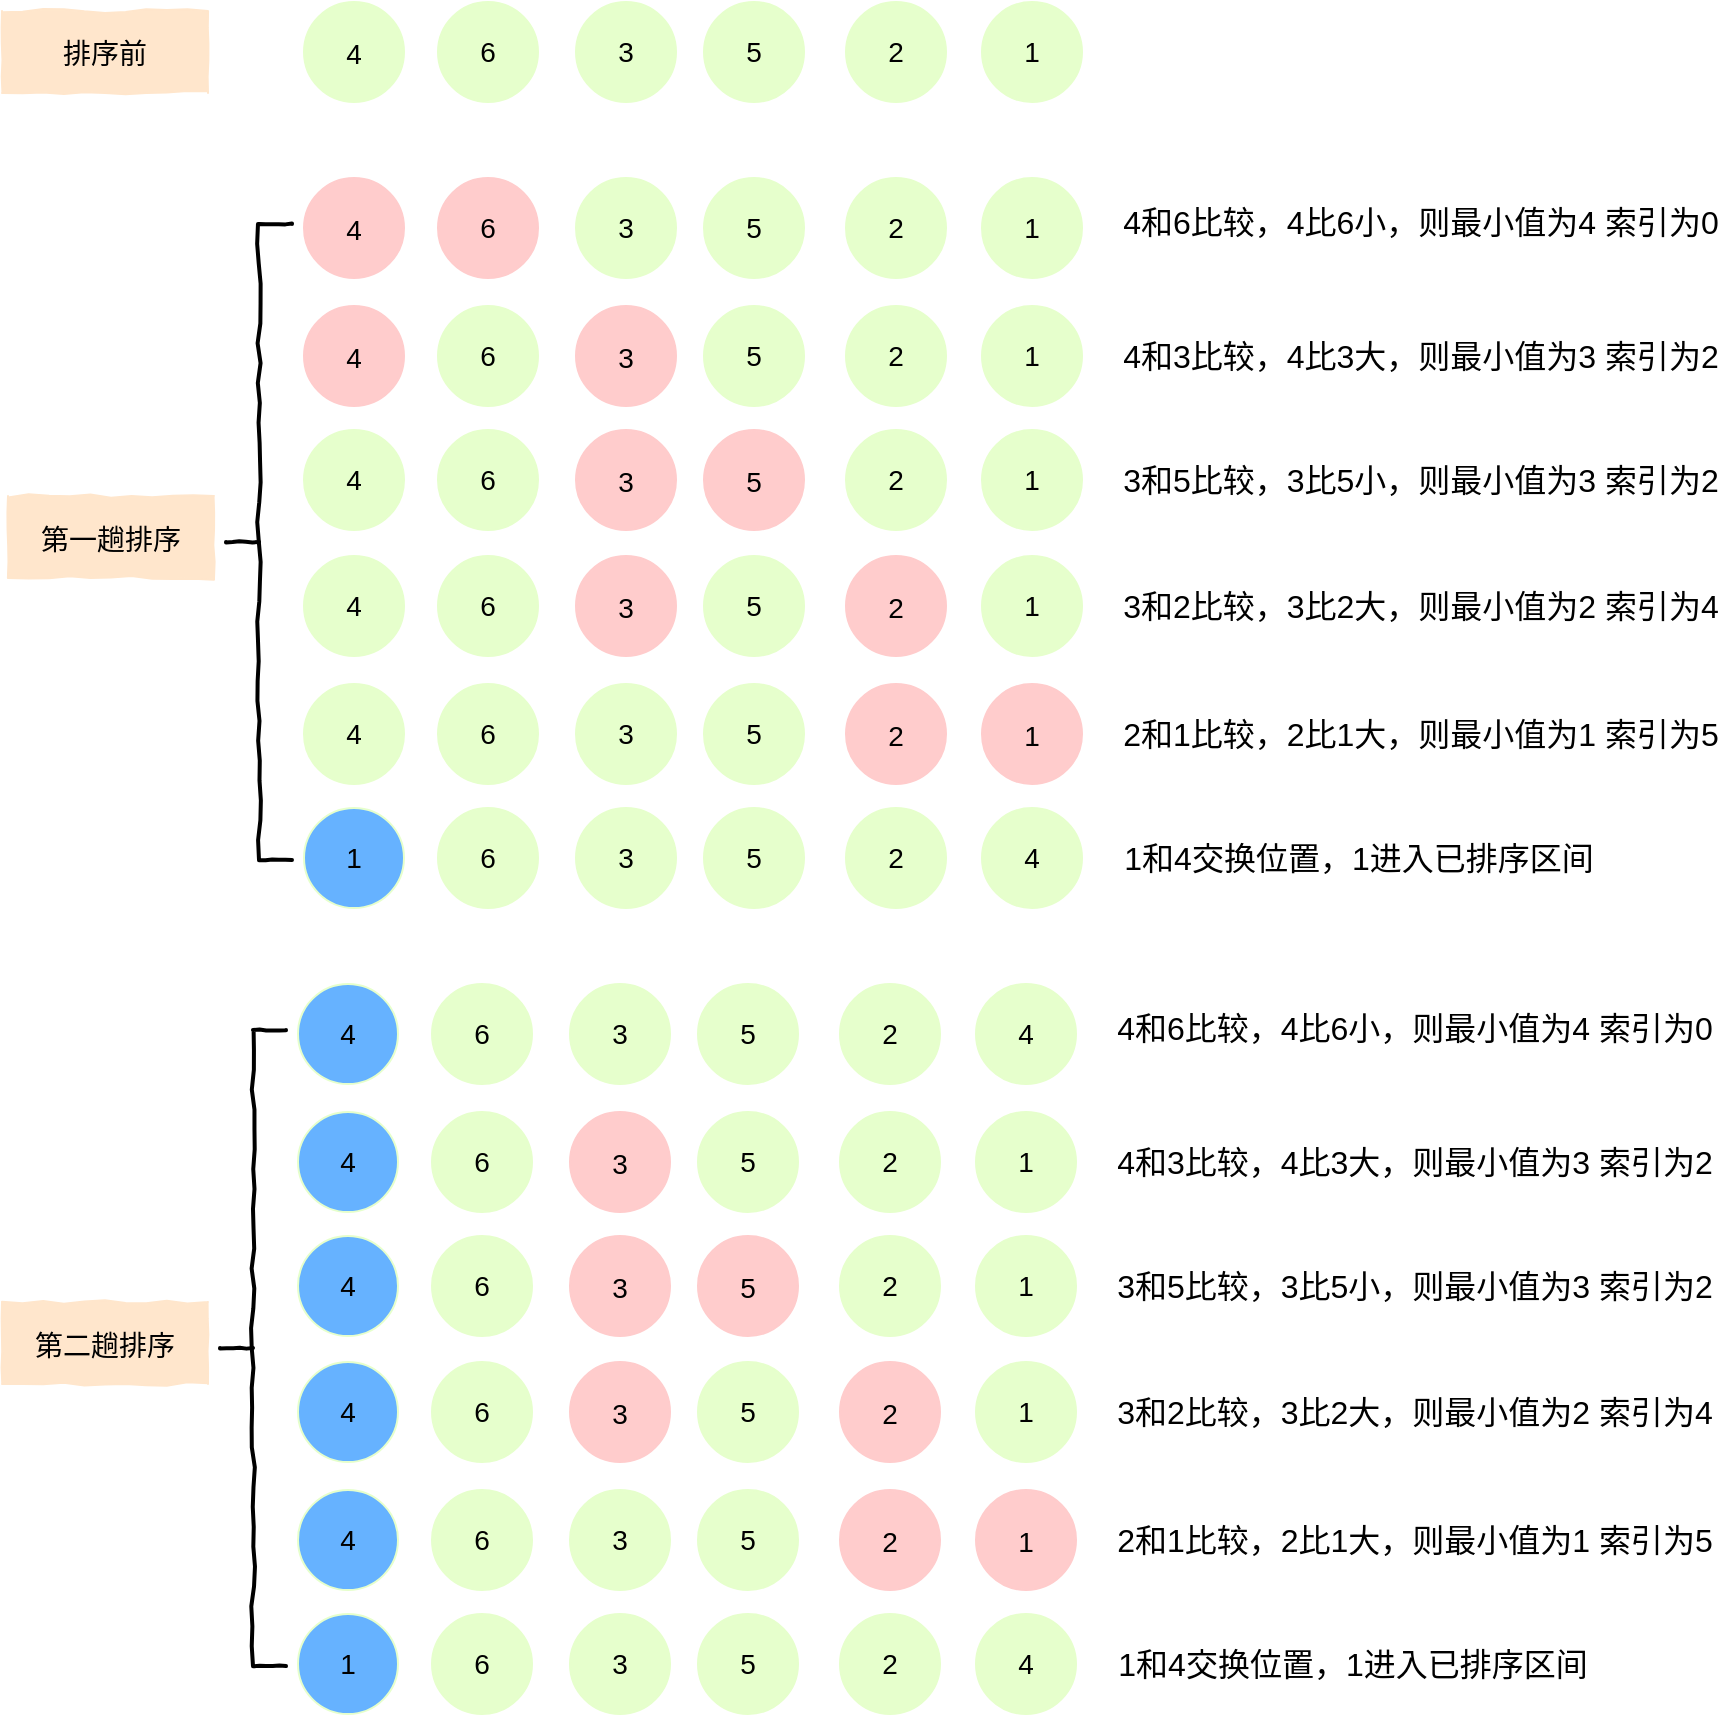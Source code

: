 <mxfile version="14.0.4" type="github">
  <diagram id="QkxlJOI7-UR3o_yPASxC" name="Page-1">
    <mxGraphModel dx="946" dy="547" grid="0" gridSize="10" guides="1" tooltips="1" connect="1" arrows="1" fold="1" page="1" pageScale="1" pageWidth="1169" pageHeight="1654" math="0" shadow="0">
      <root>
        <mxCell id="0" />
        <mxCell id="1" parent="0" />
        <mxCell id="4P8ZspTkv_Gmz2H3YIIO-1" value="&lt;font style=&quot;font-size: 14px&quot;&gt;4&lt;/font&gt;" style="ellipse;whiteSpace=wrap;html=1;aspect=fixed;fillColor=#E6FFCC;strokeColor=#E6FFCC;fontSize=16;" parent="1" vertex="1">
          <mxGeometry x="267" y="105" width="50" height="50" as="geometry" />
        </mxCell>
        <mxCell id="4P8ZspTkv_Gmz2H3YIIO-6" value="&lt;font style=&quot;font-size: 14px&quot;&gt;排序前&lt;/font&gt;" style="rounded=0;whiteSpace=wrap;html=1;shadow=0;glass=0;comic=1;sketch=0;fillColor=#ffe6cc;fontSize=16;strokeColor=#FFE6CC;" parent="1" vertex="1">
          <mxGeometry x="116" y="109.5" width="103" height="41" as="geometry" />
        </mxCell>
        <mxCell id="4P8ZspTkv_Gmz2H3YIIO-7" value="&lt;font style=&quot;font-size: 14px&quot;&gt;6&lt;/font&gt;" style="ellipse;whiteSpace=wrap;html=1;aspect=fixed;fillColor=#E6FFCC;strokeColor=#E6FFCC;" parent="1" vertex="1">
          <mxGeometry x="334" y="105" width="50" height="50" as="geometry" />
        </mxCell>
        <mxCell id="4P8ZspTkv_Gmz2H3YIIO-8" value="&lt;font style=&quot;font-size: 14px&quot;&gt;3&lt;/font&gt;" style="ellipse;whiteSpace=wrap;html=1;aspect=fixed;fillColor=#E6FFCC;strokeColor=#E6FFCC;" parent="1" vertex="1">
          <mxGeometry x="403" y="105" width="50" height="50" as="geometry" />
        </mxCell>
        <mxCell id="4P8ZspTkv_Gmz2H3YIIO-9" value="&lt;font style=&quot;font-size: 14px&quot;&gt;5&lt;/font&gt;" style="ellipse;whiteSpace=wrap;html=1;aspect=fixed;fillColor=#E6FFCC;strokeColor=#E6FFCC;" parent="1" vertex="1">
          <mxGeometry x="467" y="105" width="50" height="50" as="geometry" />
        </mxCell>
        <mxCell id="4P8ZspTkv_Gmz2H3YIIO-10" value="&lt;font style=&quot;font-size: 14px&quot;&gt;2&lt;/font&gt;" style="ellipse;whiteSpace=wrap;html=1;aspect=fixed;fillColor=#E6FFCC;strokeColor=#E6FFCC;" parent="1" vertex="1">
          <mxGeometry x="538" y="105" width="50" height="50" as="geometry" />
        </mxCell>
        <mxCell id="4P8ZspTkv_Gmz2H3YIIO-11" value="&lt;font style=&quot;font-size: 14px&quot;&gt;1&lt;/font&gt;" style="ellipse;whiteSpace=wrap;html=1;aspect=fixed;fillColor=#E6FFCC;strokeColor=#E6FFCC;" parent="1" vertex="1">
          <mxGeometry x="606" y="105" width="50" height="50" as="geometry" />
        </mxCell>
        <mxCell id="4P8ZspTkv_Gmz2H3YIIO-12" value="&lt;font style=&quot;font-size: 14px&quot;&gt;第一趟排序&lt;/font&gt;" style="rounded=0;whiteSpace=wrap;html=1;shadow=0;glass=0;comic=1;sketch=0;fillColor=#ffe6cc;fontSize=16;strokeColor=#FFE6CC;" parent="1" vertex="1">
          <mxGeometry x="119" y="352" width="103" height="41" as="geometry" />
        </mxCell>
        <mxCell id="4P8ZspTkv_Gmz2H3YIIO-13" value="" style="strokeWidth=2;html=1;shape=mxgraph.flowchart.annotation_2;align=left;labelPosition=right;pointerEvents=1;rounded=0;shadow=0;glass=0;comic=1;sketch=0;fillColor=none;" parent="1" vertex="1">
          <mxGeometry x="228" y="216" width="33" height="318" as="geometry" />
        </mxCell>
        <mxCell id="4P8ZspTkv_Gmz2H3YIIO-28" value="&lt;font style=&quot;font-size: 14px&quot;&gt;4&lt;/font&gt;" style="ellipse;whiteSpace=wrap;html=1;aspect=fixed;fontSize=16;fillColor=#ffcccc;strokeColor=#ffcccc;" parent="1" vertex="1">
          <mxGeometry x="267" y="193" width="50" height="50" as="geometry" />
        </mxCell>
        <mxCell id="4P8ZspTkv_Gmz2H3YIIO-29" value="&lt;font style=&quot;font-size: 14px&quot;&gt;6&lt;/font&gt;" style="ellipse;whiteSpace=wrap;html=1;aspect=fixed;fillColor=#FFCCCC;strokeColor=#FFCCCC;" parent="1" vertex="1">
          <mxGeometry x="334" y="193" width="50" height="50" as="geometry" />
        </mxCell>
        <mxCell id="4P8ZspTkv_Gmz2H3YIIO-30" value="&lt;font style=&quot;font-size: 14px&quot;&gt;3&lt;/font&gt;" style="ellipse;whiteSpace=wrap;html=1;aspect=fixed;fillColor=#E6FFCC;strokeColor=#E6FFCC;" parent="1" vertex="1">
          <mxGeometry x="403" y="193" width="50" height="50" as="geometry" />
        </mxCell>
        <mxCell id="4P8ZspTkv_Gmz2H3YIIO-31" value="&lt;font style=&quot;font-size: 14px&quot;&gt;5&lt;/font&gt;" style="ellipse;whiteSpace=wrap;html=1;aspect=fixed;fillColor=#E6FFCC;strokeColor=#E6FFCC;" parent="1" vertex="1">
          <mxGeometry x="467" y="193" width="50" height="50" as="geometry" />
        </mxCell>
        <mxCell id="4P8ZspTkv_Gmz2H3YIIO-32" value="&lt;font style=&quot;font-size: 14px&quot;&gt;2&lt;/font&gt;" style="ellipse;whiteSpace=wrap;html=1;aspect=fixed;fillColor=#E6FFCC;strokeColor=#E6FFCC;" parent="1" vertex="1">
          <mxGeometry x="538" y="193" width="50" height="50" as="geometry" />
        </mxCell>
        <mxCell id="4P8ZspTkv_Gmz2H3YIIO-33" value="&lt;font style=&quot;font-size: 14px&quot;&gt;1&lt;/font&gt;" style="ellipse;whiteSpace=wrap;html=1;aspect=fixed;fillColor=#E6FFCC;strokeColor=#E6FFCC;" parent="1" vertex="1">
          <mxGeometry x="606" y="193" width="50" height="50" as="geometry" />
        </mxCell>
        <mxCell id="kYFyeKSLu4O1qQirNEOv-2" value="4和6比较，4比6小，则最小值为4 索引为0" style="text;html=1;resizable=0;autosize=1;align=center;verticalAlign=middle;points=[];fillColor=none;strokeColor=none;rounded=0;fontSize=16;" vertex="1" parent="1">
          <mxGeometry x="671" y="203" width="308" height="23" as="geometry" />
        </mxCell>
        <mxCell id="kYFyeKSLu4O1qQirNEOv-3" value="&lt;font style=&quot;font-size: 14px&quot;&gt;4&lt;/font&gt;" style="ellipse;whiteSpace=wrap;html=1;aspect=fixed;fontSize=16;fillColor=#ffcccc;strokeColor=#ffcccc;" vertex="1" parent="1">
          <mxGeometry x="267" y="257" width="50" height="50" as="geometry" />
        </mxCell>
        <mxCell id="kYFyeKSLu4O1qQirNEOv-4" value="&lt;font style=&quot;font-size: 14px&quot;&gt;6&lt;/font&gt;" style="ellipse;whiteSpace=wrap;html=1;aspect=fixed;fillColor=#E6FFCC;strokeColor=#E6FFCC;" vertex="1" parent="1">
          <mxGeometry x="334" y="257" width="50" height="50" as="geometry" />
        </mxCell>
        <mxCell id="kYFyeKSLu4O1qQirNEOv-5" value="&lt;font style=&quot;font-size: 14px&quot;&gt;3&lt;/font&gt;" style="ellipse;whiteSpace=wrap;html=1;aspect=fixed;fillColor=#ffcccc;strokeColor=#ffcccc;fontSize=16;" vertex="1" parent="1">
          <mxGeometry x="403" y="257" width="50" height="50" as="geometry" />
        </mxCell>
        <mxCell id="kYFyeKSLu4O1qQirNEOv-6" value="&lt;font style=&quot;font-size: 14px&quot;&gt;5&lt;/font&gt;" style="ellipse;whiteSpace=wrap;html=1;aspect=fixed;fillColor=#E6FFCC;strokeColor=#E6FFCC;" vertex="1" parent="1">
          <mxGeometry x="467" y="257" width="50" height="50" as="geometry" />
        </mxCell>
        <mxCell id="kYFyeKSLu4O1qQirNEOv-7" value="&lt;font style=&quot;font-size: 14px&quot;&gt;2&lt;/font&gt;" style="ellipse;whiteSpace=wrap;html=1;aspect=fixed;fillColor=#E6FFCC;strokeColor=#E6FFCC;" vertex="1" parent="1">
          <mxGeometry x="538" y="257" width="50" height="50" as="geometry" />
        </mxCell>
        <mxCell id="kYFyeKSLu4O1qQirNEOv-8" value="&lt;font style=&quot;font-size: 14px&quot;&gt;1&lt;/font&gt;" style="ellipse;whiteSpace=wrap;html=1;aspect=fixed;fillColor=#E6FFCC;strokeColor=#E6FFCC;" vertex="1" parent="1">
          <mxGeometry x="606" y="257" width="50" height="50" as="geometry" />
        </mxCell>
        <mxCell id="kYFyeKSLu4O1qQirNEOv-9" value="4和3比较，4比3大，则最小值为3 索引为2" style="text;html=1;resizable=0;autosize=1;align=center;verticalAlign=middle;points=[];fillColor=none;strokeColor=none;rounded=0;fontSize=16;" vertex="1" parent="1">
          <mxGeometry x="671" y="270.5" width="308" height="23" as="geometry" />
        </mxCell>
        <mxCell id="kYFyeKSLu4O1qQirNEOv-10" value="&lt;font style=&quot;font-size: 14px&quot;&gt;4&lt;/font&gt;" style="ellipse;whiteSpace=wrap;html=1;aspect=fixed;fontSize=12;fillColor=#E6FFCC;strokeColor=#E6FFCC;" vertex="1" parent="1">
          <mxGeometry x="267" y="319" width="50" height="50" as="geometry" />
        </mxCell>
        <mxCell id="kYFyeKSLu4O1qQirNEOv-11" value="&lt;font style=&quot;font-size: 14px&quot;&gt;6&lt;/font&gt;" style="ellipse;whiteSpace=wrap;html=1;aspect=fixed;fillColor=#E6FFCC;strokeColor=#E6FFCC;" vertex="1" parent="1">
          <mxGeometry x="334" y="319" width="50" height="50" as="geometry" />
        </mxCell>
        <mxCell id="kYFyeKSLu4O1qQirNEOv-12" value="&lt;font style=&quot;font-size: 14px&quot;&gt;3&lt;/font&gt;" style="ellipse;whiteSpace=wrap;html=1;aspect=fixed;fillColor=#ffcccc;strokeColor=#ffcccc;fontSize=16;" vertex="1" parent="1">
          <mxGeometry x="403" y="319" width="50" height="50" as="geometry" />
        </mxCell>
        <mxCell id="kYFyeKSLu4O1qQirNEOv-13" value="&lt;font style=&quot;font-size: 14px&quot;&gt;5&lt;/font&gt;" style="ellipse;whiteSpace=wrap;html=1;aspect=fixed;fillColor=#ffcccc;strokeColor=#ffcccc;fontSize=16;" vertex="1" parent="1">
          <mxGeometry x="467" y="319" width="50" height="50" as="geometry" />
        </mxCell>
        <mxCell id="kYFyeKSLu4O1qQirNEOv-14" value="&lt;font style=&quot;font-size: 14px&quot;&gt;2&lt;/font&gt;" style="ellipse;whiteSpace=wrap;html=1;aspect=fixed;fillColor=#E6FFCC;strokeColor=#E6FFCC;" vertex="1" parent="1">
          <mxGeometry x="538" y="319" width="50" height="50" as="geometry" />
        </mxCell>
        <mxCell id="kYFyeKSLu4O1qQirNEOv-15" value="&lt;font style=&quot;font-size: 14px&quot;&gt;1&lt;/font&gt;" style="ellipse;whiteSpace=wrap;html=1;aspect=fixed;fillColor=#E6FFCC;strokeColor=#E6FFCC;" vertex="1" parent="1">
          <mxGeometry x="606" y="319" width="50" height="50" as="geometry" />
        </mxCell>
        <mxCell id="kYFyeKSLu4O1qQirNEOv-16" value="3和5比较，3比5小，则最小值为3 索引为2" style="text;html=1;resizable=0;autosize=1;align=center;verticalAlign=middle;points=[];fillColor=none;strokeColor=none;rounded=0;fontSize=16;" vertex="1" parent="1">
          <mxGeometry x="671" y="332.5" width="308" height="23" as="geometry" />
        </mxCell>
        <mxCell id="kYFyeKSLu4O1qQirNEOv-17" value="&lt;font style=&quot;font-size: 14px&quot;&gt;4&lt;/font&gt;" style="ellipse;whiteSpace=wrap;html=1;aspect=fixed;fontSize=12;fillColor=#E6FFCC;strokeColor=#E6FFCC;" vertex="1" parent="1">
          <mxGeometry x="267" y="382" width="50" height="50" as="geometry" />
        </mxCell>
        <mxCell id="kYFyeKSLu4O1qQirNEOv-18" value="&lt;font style=&quot;font-size: 14px&quot;&gt;6&lt;/font&gt;" style="ellipse;whiteSpace=wrap;html=1;aspect=fixed;fillColor=#E6FFCC;strokeColor=#E6FFCC;" vertex="1" parent="1">
          <mxGeometry x="334" y="382" width="50" height="50" as="geometry" />
        </mxCell>
        <mxCell id="kYFyeKSLu4O1qQirNEOv-19" value="&lt;font style=&quot;font-size: 14px&quot;&gt;3&lt;/font&gt;" style="ellipse;whiteSpace=wrap;html=1;aspect=fixed;fillColor=#ffcccc;strokeColor=#ffcccc;fontSize=16;" vertex="1" parent="1">
          <mxGeometry x="403" y="382" width="50" height="50" as="geometry" />
        </mxCell>
        <mxCell id="kYFyeKSLu4O1qQirNEOv-20" value="&lt;font style=&quot;font-size: 14px&quot;&gt;5&lt;/font&gt;" style="ellipse;whiteSpace=wrap;html=1;aspect=fixed;fillColor=#E6FFCC;strokeColor=#E6FFCC;fontSize=12;" vertex="1" parent="1">
          <mxGeometry x="467" y="382" width="50" height="50" as="geometry" />
        </mxCell>
        <mxCell id="kYFyeKSLu4O1qQirNEOv-21" value="&lt;font style=&quot;font-size: 14px&quot;&gt;2&lt;/font&gt;" style="ellipse;whiteSpace=wrap;html=1;aspect=fixed;fillColor=#ffcccc;strokeColor=#ffcccc;fontSize=16;" vertex="1" parent="1">
          <mxGeometry x="538" y="382" width="50" height="50" as="geometry" />
        </mxCell>
        <mxCell id="kYFyeKSLu4O1qQirNEOv-22" value="&lt;font style=&quot;font-size: 14px&quot;&gt;1&lt;/font&gt;" style="ellipse;whiteSpace=wrap;html=1;aspect=fixed;fillColor=#E6FFCC;strokeColor=#E6FFCC;" vertex="1" parent="1">
          <mxGeometry x="606" y="382" width="50" height="50" as="geometry" />
        </mxCell>
        <mxCell id="kYFyeKSLu4O1qQirNEOv-23" value="3和2比较，3比2大，则最小值为2 索引为4" style="text;html=1;resizable=0;autosize=1;align=center;verticalAlign=middle;points=[];fillColor=none;strokeColor=none;rounded=0;fontSize=16;" vertex="1" parent="1">
          <mxGeometry x="671" y="395.5" width="308" height="23" as="geometry" />
        </mxCell>
        <mxCell id="kYFyeKSLu4O1qQirNEOv-25" value="&lt;font style=&quot;font-size: 14px&quot;&gt;4&lt;/font&gt;" style="ellipse;whiteSpace=wrap;html=1;aspect=fixed;fontSize=12;fillColor=#E6FFCC;strokeColor=#E6FFCC;" vertex="1" parent="1">
          <mxGeometry x="267" y="446" width="50" height="50" as="geometry" />
        </mxCell>
        <mxCell id="kYFyeKSLu4O1qQirNEOv-26" value="&lt;font style=&quot;font-size: 14px&quot;&gt;3&lt;/font&gt;" style="ellipse;whiteSpace=wrap;html=1;aspect=fixed;fillColor=#E6FFCC;strokeColor=#E6FFCC;fontSize=12;" vertex="1" parent="1">
          <mxGeometry x="403" y="446" width="50" height="50" as="geometry" />
        </mxCell>
        <mxCell id="kYFyeKSLu4O1qQirNEOv-27" value="&lt;font style=&quot;font-size: 14px&quot;&gt;5&lt;/font&gt;" style="ellipse;whiteSpace=wrap;html=1;aspect=fixed;fillColor=#E6FFCC;strokeColor=#E6FFCC;fontSize=12;" vertex="1" parent="1">
          <mxGeometry x="467" y="446" width="50" height="50" as="geometry" />
        </mxCell>
        <mxCell id="kYFyeKSLu4O1qQirNEOv-28" value="&lt;font style=&quot;font-size: 14px&quot;&gt;2&lt;/font&gt;" style="ellipse;whiteSpace=wrap;html=1;aspect=fixed;fillColor=#ffcccc;strokeColor=#ffcccc;fontSize=16;" vertex="1" parent="1">
          <mxGeometry x="538" y="446" width="50" height="50" as="geometry" />
        </mxCell>
        <mxCell id="kYFyeKSLu4O1qQirNEOv-29" value="&lt;font style=&quot;font-size: 14px&quot;&gt;1&lt;/font&gt;" style="ellipse;whiteSpace=wrap;html=1;aspect=fixed;fillColor=#ffcccc;strokeColor=#ffcccc;fontSize=16;" vertex="1" parent="1">
          <mxGeometry x="606" y="446" width="50" height="50" as="geometry" />
        </mxCell>
        <mxCell id="kYFyeKSLu4O1qQirNEOv-30" value="&lt;font style=&quot;font-size: 14px&quot;&gt;6&lt;/font&gt;" style="ellipse;whiteSpace=wrap;html=1;aspect=fixed;fillColor=#E6FFCC;strokeColor=#E6FFCC;" vertex="1" parent="1">
          <mxGeometry x="334" y="446" width="50" height="50" as="geometry" />
        </mxCell>
        <mxCell id="kYFyeKSLu4O1qQirNEOv-31" value="2和1比较，2比1大，则最小值为1 索引为5" style="text;html=1;resizable=0;autosize=1;align=center;verticalAlign=middle;points=[];fillColor=none;strokeColor=none;rounded=0;fontSize=16;" vertex="1" parent="1">
          <mxGeometry x="671" y="459.5" width="308" height="23" as="geometry" />
        </mxCell>
        <mxCell id="kYFyeKSLu4O1qQirNEOv-32" value="&lt;span style=&quot;font-size: 14px&quot;&gt;1&lt;/span&gt;" style="ellipse;whiteSpace=wrap;html=1;aspect=fixed;fontSize=12;strokeColor=#E6FFCC;fillColor=#66b2ff;" vertex="1" parent="1">
          <mxGeometry x="267" y="508" width="50" height="50" as="geometry" />
        </mxCell>
        <mxCell id="kYFyeKSLu4O1qQirNEOv-33" value="&lt;font style=&quot;font-size: 14px&quot;&gt;3&lt;/font&gt;" style="ellipse;whiteSpace=wrap;html=1;aspect=fixed;fillColor=#E6FFCC;strokeColor=#E6FFCC;fontSize=12;" vertex="1" parent="1">
          <mxGeometry x="403" y="508" width="50" height="50" as="geometry" />
        </mxCell>
        <mxCell id="kYFyeKSLu4O1qQirNEOv-34" value="&lt;font style=&quot;font-size: 14px&quot;&gt;5&lt;/font&gt;" style="ellipse;whiteSpace=wrap;html=1;aspect=fixed;fillColor=#E6FFCC;strokeColor=#E6FFCC;fontSize=12;" vertex="1" parent="1">
          <mxGeometry x="467" y="508" width="50" height="50" as="geometry" />
        </mxCell>
        <mxCell id="kYFyeKSLu4O1qQirNEOv-35" value="&lt;font style=&quot;font-size: 14px&quot;&gt;2&lt;/font&gt;" style="ellipse;whiteSpace=wrap;html=1;aspect=fixed;fillColor=#E6FFCC;strokeColor=#E6FFCC;fontSize=12;" vertex="1" parent="1">
          <mxGeometry x="538" y="508" width="50" height="50" as="geometry" />
        </mxCell>
        <mxCell id="kYFyeKSLu4O1qQirNEOv-36" value="&lt;span style=&quot;font-size: 14px&quot;&gt;4&lt;/span&gt;" style="ellipse;whiteSpace=wrap;html=1;aspect=fixed;fillColor=#E6FFCC;strokeColor=#E6FFCC;fontSize=12;" vertex="1" parent="1">
          <mxGeometry x="606" y="508" width="50" height="50" as="geometry" />
        </mxCell>
        <mxCell id="kYFyeKSLu4O1qQirNEOv-37" value="&lt;font style=&quot;font-size: 14px&quot;&gt;6&lt;/font&gt;" style="ellipse;whiteSpace=wrap;html=1;aspect=fixed;fillColor=#E6FFCC;strokeColor=#E6FFCC;" vertex="1" parent="1">
          <mxGeometry x="334" y="508" width="50" height="50" as="geometry" />
        </mxCell>
        <mxCell id="kYFyeKSLu4O1qQirNEOv-38" value="1和4交换位置，1进入已排序区间" style="text;html=1;resizable=0;autosize=1;align=center;verticalAlign=middle;points=[];fillColor=none;strokeColor=none;rounded=0;fontSize=16;" vertex="1" parent="1">
          <mxGeometry x="671" y="521.5" width="245" height="23" as="geometry" />
        </mxCell>
        <mxCell id="kYFyeKSLu4O1qQirNEOv-39" value="&lt;font style=&quot;font-size: 14px&quot;&gt;第二趟排序&lt;/font&gt;" style="rounded=0;whiteSpace=wrap;html=1;shadow=0;glass=0;comic=1;sketch=0;fillColor=#ffe6cc;fontSize=16;strokeColor=#FFE6CC;" vertex="1" parent="1">
          <mxGeometry x="116" y="755" width="103" height="41" as="geometry" />
        </mxCell>
        <mxCell id="kYFyeKSLu4O1qQirNEOv-40" value="" style="strokeWidth=2;html=1;shape=mxgraph.flowchart.annotation_2;align=left;labelPosition=right;pointerEvents=1;rounded=0;shadow=0;glass=0;comic=1;sketch=0;fillColor=none;" vertex="1" parent="1">
          <mxGeometry x="225" y="619" width="33" height="318" as="geometry" />
        </mxCell>
        <mxCell id="kYFyeKSLu4O1qQirNEOv-41" value="&lt;font style=&quot;font-size: 14px&quot;&gt;4&lt;/font&gt;" style="ellipse;whiteSpace=wrap;html=1;aspect=fixed;fontSize=12;fillColor=#66b2ff;strokeColor=#E6FFCC;" vertex="1" parent="1">
          <mxGeometry x="264" y="596" width="50" height="50" as="geometry" />
        </mxCell>
        <mxCell id="kYFyeKSLu4O1qQirNEOv-42" value="&lt;font style=&quot;font-size: 14px&quot;&gt;6&lt;/font&gt;" style="ellipse;whiteSpace=wrap;html=1;aspect=fixed;fillColor=#E6FFCC;strokeColor=#E6FFCC;" vertex="1" parent="1">
          <mxGeometry x="331" y="596" width="50" height="50" as="geometry" />
        </mxCell>
        <mxCell id="kYFyeKSLu4O1qQirNEOv-43" value="&lt;font style=&quot;font-size: 14px&quot;&gt;3&lt;/font&gt;" style="ellipse;whiteSpace=wrap;html=1;aspect=fixed;fillColor=#E6FFCC;strokeColor=#E6FFCC;" vertex="1" parent="1">
          <mxGeometry x="400" y="596" width="50" height="50" as="geometry" />
        </mxCell>
        <mxCell id="kYFyeKSLu4O1qQirNEOv-44" value="&lt;font style=&quot;font-size: 14px&quot;&gt;5&lt;/font&gt;" style="ellipse;whiteSpace=wrap;html=1;aspect=fixed;fillColor=#E6FFCC;strokeColor=#E6FFCC;" vertex="1" parent="1">
          <mxGeometry x="464" y="596" width="50" height="50" as="geometry" />
        </mxCell>
        <mxCell id="kYFyeKSLu4O1qQirNEOv-45" value="&lt;font style=&quot;font-size: 14px&quot;&gt;2&lt;/font&gt;" style="ellipse;whiteSpace=wrap;html=1;aspect=fixed;fillColor=#E6FFCC;strokeColor=#E6FFCC;" vertex="1" parent="1">
          <mxGeometry x="535" y="596" width="50" height="50" as="geometry" />
        </mxCell>
        <mxCell id="kYFyeKSLu4O1qQirNEOv-46" value="&lt;span style=&quot;font-size: 14px&quot;&gt;4&lt;/span&gt;" style="ellipse;whiteSpace=wrap;html=1;aspect=fixed;fillColor=#E6FFCC;strokeColor=#E6FFCC;" vertex="1" parent="1">
          <mxGeometry x="603" y="596" width="50" height="50" as="geometry" />
        </mxCell>
        <mxCell id="kYFyeKSLu4O1qQirNEOv-47" value="4和6比较，4比6小，则最小值为4 索引为0" style="text;html=1;resizable=0;autosize=1;align=center;verticalAlign=middle;points=[];fillColor=none;strokeColor=none;rounded=0;fontSize=16;" vertex="1" parent="1">
          <mxGeometry x="668" y="606" width="308" height="23" as="geometry" />
        </mxCell>
        <mxCell id="kYFyeKSLu4O1qQirNEOv-48" value="&lt;font style=&quot;font-size: 14px&quot;&gt;4&lt;/font&gt;" style="ellipse;whiteSpace=wrap;html=1;aspect=fixed;fontSize=12;fillColor=#66b2ff;strokeColor=#E6FFCC;" vertex="1" parent="1">
          <mxGeometry x="264" y="660" width="50" height="50" as="geometry" />
        </mxCell>
        <mxCell id="kYFyeKSLu4O1qQirNEOv-49" value="&lt;font style=&quot;font-size: 14px&quot;&gt;6&lt;/font&gt;" style="ellipse;whiteSpace=wrap;html=1;aspect=fixed;fillColor=#E6FFCC;strokeColor=#E6FFCC;" vertex="1" parent="1">
          <mxGeometry x="331" y="660" width="50" height="50" as="geometry" />
        </mxCell>
        <mxCell id="kYFyeKSLu4O1qQirNEOv-50" value="&lt;font style=&quot;font-size: 14px&quot;&gt;3&lt;/font&gt;" style="ellipse;whiteSpace=wrap;html=1;aspect=fixed;fillColor=#ffcccc;strokeColor=#ffcccc;fontSize=16;" vertex="1" parent="1">
          <mxGeometry x="400" y="660" width="50" height="50" as="geometry" />
        </mxCell>
        <mxCell id="kYFyeKSLu4O1qQirNEOv-51" value="&lt;font style=&quot;font-size: 14px&quot;&gt;5&lt;/font&gt;" style="ellipse;whiteSpace=wrap;html=1;aspect=fixed;fillColor=#E6FFCC;strokeColor=#E6FFCC;" vertex="1" parent="1">
          <mxGeometry x="464" y="660" width="50" height="50" as="geometry" />
        </mxCell>
        <mxCell id="kYFyeKSLu4O1qQirNEOv-52" value="&lt;font style=&quot;font-size: 14px&quot;&gt;2&lt;/font&gt;" style="ellipse;whiteSpace=wrap;html=1;aspect=fixed;fillColor=#E6FFCC;strokeColor=#E6FFCC;" vertex="1" parent="1">
          <mxGeometry x="535" y="660" width="50" height="50" as="geometry" />
        </mxCell>
        <mxCell id="kYFyeKSLu4O1qQirNEOv-53" value="&lt;font style=&quot;font-size: 14px&quot;&gt;1&lt;/font&gt;" style="ellipse;whiteSpace=wrap;html=1;aspect=fixed;fillColor=#E6FFCC;strokeColor=#E6FFCC;" vertex="1" parent="1">
          <mxGeometry x="603" y="660" width="50" height="50" as="geometry" />
        </mxCell>
        <mxCell id="kYFyeKSLu4O1qQirNEOv-54" value="4和3比较，4比3大，则最小值为3 索引为2" style="text;html=1;resizable=0;autosize=1;align=center;verticalAlign=middle;points=[];fillColor=none;strokeColor=none;rounded=0;fontSize=16;" vertex="1" parent="1">
          <mxGeometry x="668" y="673.5" width="308" height="23" as="geometry" />
        </mxCell>
        <mxCell id="kYFyeKSLu4O1qQirNEOv-55" value="&lt;font style=&quot;font-size: 14px&quot;&gt;4&lt;/font&gt;" style="ellipse;whiteSpace=wrap;html=1;aspect=fixed;fontSize=12;fillColor=#66b2ff;strokeColor=#E6FFCC;" vertex="1" parent="1">
          <mxGeometry x="264" y="722" width="50" height="50" as="geometry" />
        </mxCell>
        <mxCell id="kYFyeKSLu4O1qQirNEOv-56" value="&lt;font style=&quot;font-size: 14px&quot;&gt;6&lt;/font&gt;" style="ellipse;whiteSpace=wrap;html=1;aspect=fixed;fillColor=#E6FFCC;strokeColor=#E6FFCC;" vertex="1" parent="1">
          <mxGeometry x="331" y="722" width="50" height="50" as="geometry" />
        </mxCell>
        <mxCell id="kYFyeKSLu4O1qQirNEOv-57" value="&lt;font style=&quot;font-size: 14px&quot;&gt;3&lt;/font&gt;" style="ellipse;whiteSpace=wrap;html=1;aspect=fixed;fillColor=#ffcccc;strokeColor=#ffcccc;fontSize=16;" vertex="1" parent="1">
          <mxGeometry x="400" y="722" width="50" height="50" as="geometry" />
        </mxCell>
        <mxCell id="kYFyeKSLu4O1qQirNEOv-58" value="&lt;font style=&quot;font-size: 14px&quot;&gt;5&lt;/font&gt;" style="ellipse;whiteSpace=wrap;html=1;aspect=fixed;fillColor=#ffcccc;strokeColor=#ffcccc;fontSize=16;" vertex="1" parent="1">
          <mxGeometry x="464" y="722" width="50" height="50" as="geometry" />
        </mxCell>
        <mxCell id="kYFyeKSLu4O1qQirNEOv-59" value="&lt;font style=&quot;font-size: 14px&quot;&gt;2&lt;/font&gt;" style="ellipse;whiteSpace=wrap;html=1;aspect=fixed;fillColor=#E6FFCC;strokeColor=#E6FFCC;" vertex="1" parent="1">
          <mxGeometry x="535" y="722" width="50" height="50" as="geometry" />
        </mxCell>
        <mxCell id="kYFyeKSLu4O1qQirNEOv-60" value="&lt;font style=&quot;font-size: 14px&quot;&gt;1&lt;/font&gt;" style="ellipse;whiteSpace=wrap;html=1;aspect=fixed;fillColor=#E6FFCC;strokeColor=#E6FFCC;" vertex="1" parent="1">
          <mxGeometry x="603" y="722" width="50" height="50" as="geometry" />
        </mxCell>
        <mxCell id="kYFyeKSLu4O1qQirNEOv-61" value="3和5比较，3比5小，则最小值为3 索引为2" style="text;html=1;resizable=0;autosize=1;align=center;verticalAlign=middle;points=[];fillColor=none;strokeColor=none;rounded=0;fontSize=16;" vertex="1" parent="1">
          <mxGeometry x="668" y="735.5" width="308" height="23" as="geometry" />
        </mxCell>
        <mxCell id="kYFyeKSLu4O1qQirNEOv-62" value="&lt;font style=&quot;font-size: 14px&quot;&gt;4&lt;/font&gt;" style="ellipse;whiteSpace=wrap;html=1;aspect=fixed;fontSize=12;fillColor=#66b2ff;strokeColor=#E6FFCC;" vertex="1" parent="1">
          <mxGeometry x="264" y="785" width="50" height="50" as="geometry" />
        </mxCell>
        <mxCell id="kYFyeKSLu4O1qQirNEOv-63" value="&lt;font style=&quot;font-size: 14px&quot;&gt;6&lt;/font&gt;" style="ellipse;whiteSpace=wrap;html=1;aspect=fixed;fillColor=#E6FFCC;strokeColor=#E6FFCC;" vertex="1" parent="1">
          <mxGeometry x="331" y="785" width="50" height="50" as="geometry" />
        </mxCell>
        <mxCell id="kYFyeKSLu4O1qQirNEOv-64" value="&lt;font style=&quot;font-size: 14px&quot;&gt;3&lt;/font&gt;" style="ellipse;whiteSpace=wrap;html=1;aspect=fixed;fillColor=#ffcccc;strokeColor=#ffcccc;fontSize=16;" vertex="1" parent="1">
          <mxGeometry x="400" y="785" width="50" height="50" as="geometry" />
        </mxCell>
        <mxCell id="kYFyeKSLu4O1qQirNEOv-65" value="&lt;font style=&quot;font-size: 14px&quot;&gt;5&lt;/font&gt;" style="ellipse;whiteSpace=wrap;html=1;aspect=fixed;fillColor=#E6FFCC;strokeColor=#E6FFCC;fontSize=12;" vertex="1" parent="1">
          <mxGeometry x="464" y="785" width="50" height="50" as="geometry" />
        </mxCell>
        <mxCell id="kYFyeKSLu4O1qQirNEOv-66" value="&lt;font style=&quot;font-size: 14px&quot;&gt;2&lt;/font&gt;" style="ellipse;whiteSpace=wrap;html=1;aspect=fixed;fillColor=#ffcccc;strokeColor=#ffcccc;fontSize=16;" vertex="1" parent="1">
          <mxGeometry x="535" y="785" width="50" height="50" as="geometry" />
        </mxCell>
        <mxCell id="kYFyeKSLu4O1qQirNEOv-67" value="&lt;font style=&quot;font-size: 14px&quot;&gt;1&lt;/font&gt;" style="ellipse;whiteSpace=wrap;html=1;aspect=fixed;fillColor=#E6FFCC;strokeColor=#E6FFCC;" vertex="1" parent="1">
          <mxGeometry x="603" y="785" width="50" height="50" as="geometry" />
        </mxCell>
        <mxCell id="kYFyeKSLu4O1qQirNEOv-68" value="3和2比较，3比2大，则最小值为2 索引为4" style="text;html=1;resizable=0;autosize=1;align=center;verticalAlign=middle;points=[];fillColor=none;strokeColor=none;rounded=0;fontSize=16;" vertex="1" parent="1">
          <mxGeometry x="668" y="798.5" width="308" height="23" as="geometry" />
        </mxCell>
        <mxCell id="kYFyeKSLu4O1qQirNEOv-69" value="&lt;font style=&quot;font-size: 14px&quot;&gt;4&lt;/font&gt;" style="ellipse;whiteSpace=wrap;html=1;aspect=fixed;fontSize=12;fillColor=#66b2ff;strokeColor=#E6FFCC;" vertex="1" parent="1">
          <mxGeometry x="264" y="849" width="50" height="50" as="geometry" />
        </mxCell>
        <mxCell id="kYFyeKSLu4O1qQirNEOv-70" value="&lt;font style=&quot;font-size: 14px&quot;&gt;3&lt;/font&gt;" style="ellipse;whiteSpace=wrap;html=1;aspect=fixed;fillColor=#E6FFCC;strokeColor=#E6FFCC;fontSize=12;" vertex="1" parent="1">
          <mxGeometry x="400" y="849" width="50" height="50" as="geometry" />
        </mxCell>
        <mxCell id="kYFyeKSLu4O1qQirNEOv-71" value="&lt;font style=&quot;font-size: 14px&quot;&gt;5&lt;/font&gt;" style="ellipse;whiteSpace=wrap;html=1;aspect=fixed;fillColor=#E6FFCC;strokeColor=#E6FFCC;fontSize=12;" vertex="1" parent="1">
          <mxGeometry x="464" y="849" width="50" height="50" as="geometry" />
        </mxCell>
        <mxCell id="kYFyeKSLu4O1qQirNEOv-72" value="&lt;font style=&quot;font-size: 14px&quot;&gt;2&lt;/font&gt;" style="ellipse;whiteSpace=wrap;html=1;aspect=fixed;fillColor=#ffcccc;strokeColor=#ffcccc;fontSize=16;" vertex="1" parent="1">
          <mxGeometry x="535" y="849" width="50" height="50" as="geometry" />
        </mxCell>
        <mxCell id="kYFyeKSLu4O1qQirNEOv-73" value="&lt;font style=&quot;font-size: 14px&quot;&gt;1&lt;/font&gt;" style="ellipse;whiteSpace=wrap;html=1;aspect=fixed;fillColor=#ffcccc;strokeColor=#ffcccc;fontSize=16;" vertex="1" parent="1">
          <mxGeometry x="603" y="849" width="50" height="50" as="geometry" />
        </mxCell>
        <mxCell id="kYFyeKSLu4O1qQirNEOv-74" value="&lt;font style=&quot;font-size: 14px&quot;&gt;6&lt;/font&gt;" style="ellipse;whiteSpace=wrap;html=1;aspect=fixed;fillColor=#E6FFCC;strokeColor=#E6FFCC;" vertex="1" parent="1">
          <mxGeometry x="331" y="849" width="50" height="50" as="geometry" />
        </mxCell>
        <mxCell id="kYFyeKSLu4O1qQirNEOv-75" value="2和1比较，2比1大，则最小值为1 索引为5" style="text;html=1;resizable=0;autosize=1;align=center;verticalAlign=middle;points=[];fillColor=none;strokeColor=none;rounded=0;fontSize=16;" vertex="1" parent="1">
          <mxGeometry x="668" y="862.5" width="308" height="23" as="geometry" />
        </mxCell>
        <mxCell id="kYFyeKSLu4O1qQirNEOv-76" value="&lt;span style=&quot;font-size: 14px&quot;&gt;1&lt;/span&gt;" style="ellipse;whiteSpace=wrap;html=1;aspect=fixed;fontSize=12;strokeColor=#E6FFCC;fillColor=#66b2ff;" vertex="1" parent="1">
          <mxGeometry x="264" y="911" width="50" height="50" as="geometry" />
        </mxCell>
        <mxCell id="kYFyeKSLu4O1qQirNEOv-77" value="&lt;font style=&quot;font-size: 14px&quot;&gt;3&lt;/font&gt;" style="ellipse;whiteSpace=wrap;html=1;aspect=fixed;fillColor=#E6FFCC;strokeColor=#E6FFCC;fontSize=12;" vertex="1" parent="1">
          <mxGeometry x="400" y="911" width="50" height="50" as="geometry" />
        </mxCell>
        <mxCell id="kYFyeKSLu4O1qQirNEOv-78" value="&lt;font style=&quot;font-size: 14px&quot;&gt;5&lt;/font&gt;" style="ellipse;whiteSpace=wrap;html=1;aspect=fixed;fillColor=#E6FFCC;strokeColor=#E6FFCC;fontSize=12;" vertex="1" parent="1">
          <mxGeometry x="464" y="911" width="50" height="50" as="geometry" />
        </mxCell>
        <mxCell id="kYFyeKSLu4O1qQirNEOv-79" value="&lt;font style=&quot;font-size: 14px&quot;&gt;2&lt;/font&gt;" style="ellipse;whiteSpace=wrap;html=1;aspect=fixed;fillColor=#E6FFCC;strokeColor=#E6FFCC;fontSize=12;" vertex="1" parent="1">
          <mxGeometry x="535" y="911" width="50" height="50" as="geometry" />
        </mxCell>
        <mxCell id="kYFyeKSLu4O1qQirNEOv-80" value="&lt;span style=&quot;font-size: 14px&quot;&gt;4&lt;/span&gt;" style="ellipse;whiteSpace=wrap;html=1;aspect=fixed;fillColor=#E6FFCC;strokeColor=#E6FFCC;fontSize=12;" vertex="1" parent="1">
          <mxGeometry x="603" y="911" width="50" height="50" as="geometry" />
        </mxCell>
        <mxCell id="kYFyeKSLu4O1qQirNEOv-81" value="&lt;font style=&quot;font-size: 14px&quot;&gt;6&lt;/font&gt;" style="ellipse;whiteSpace=wrap;html=1;aspect=fixed;fillColor=#E6FFCC;strokeColor=#E6FFCC;" vertex="1" parent="1">
          <mxGeometry x="331" y="911" width="50" height="50" as="geometry" />
        </mxCell>
        <mxCell id="kYFyeKSLu4O1qQirNEOv-82" value="1和4交换位置，1进入已排序区间" style="text;html=1;resizable=0;autosize=1;align=center;verticalAlign=middle;points=[];fillColor=none;strokeColor=none;rounded=0;fontSize=16;" vertex="1" parent="1">
          <mxGeometry x="668" y="924.5" width="245" height="23" as="geometry" />
        </mxCell>
      </root>
    </mxGraphModel>
  </diagram>
</mxfile>
